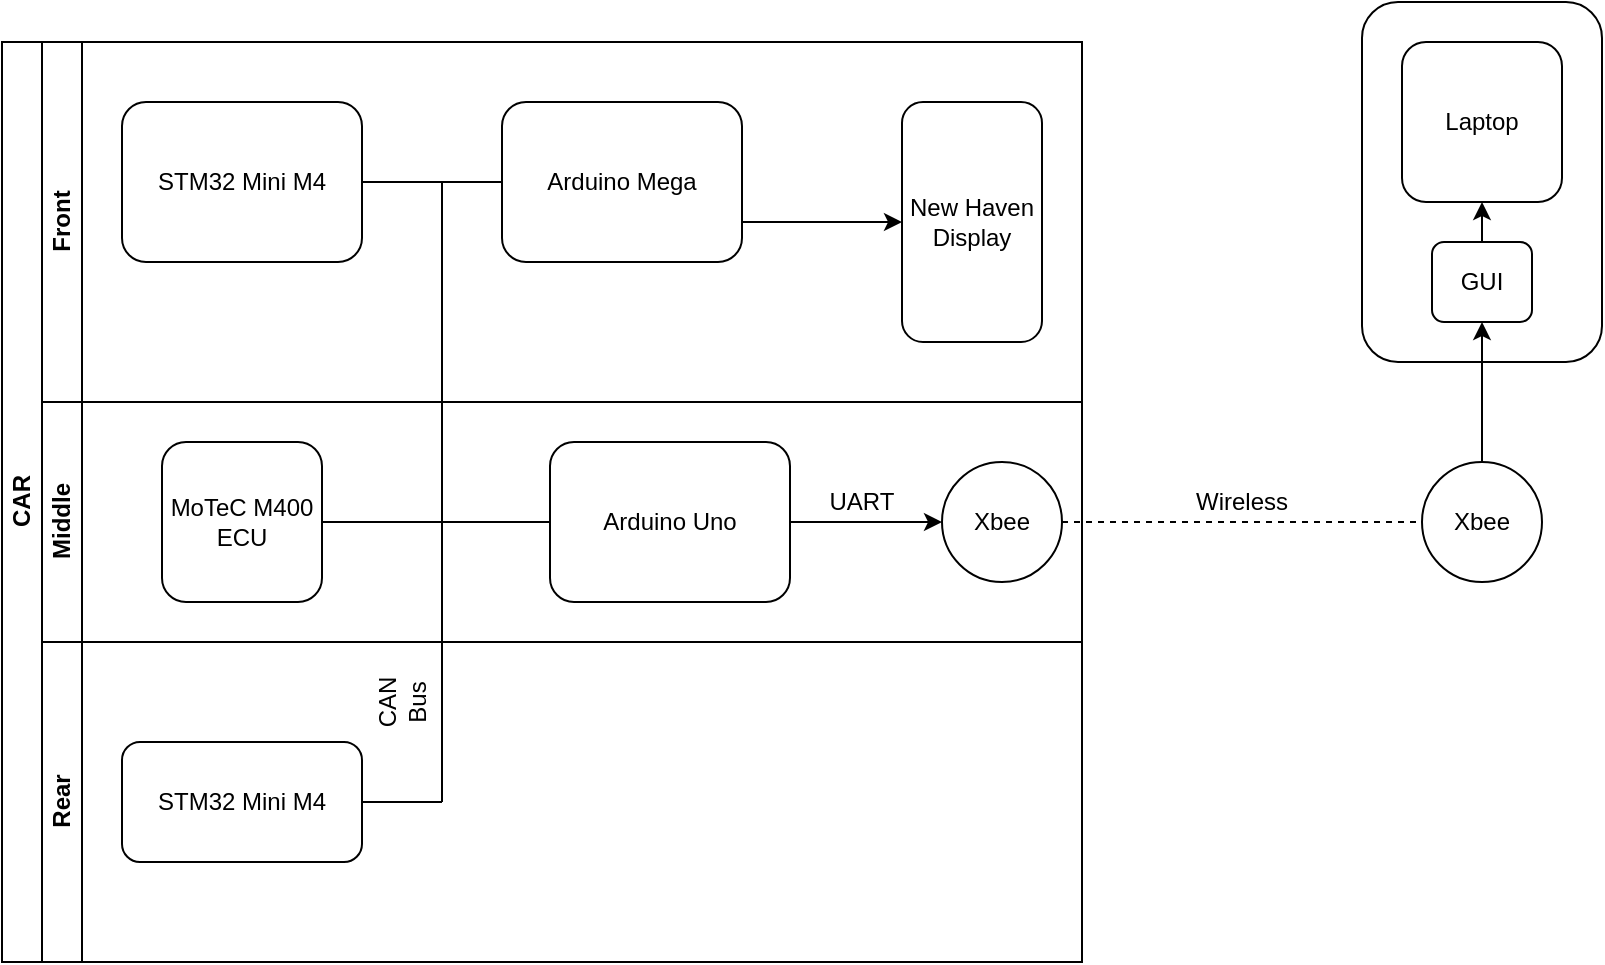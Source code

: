 <mxfile version="13.3.9" type="device"><diagram id="prtHgNgQTEPvFCAcTncT" name="Page-1"><mxGraphModel dx="1038" dy="531" grid="1" gridSize="10" guides="1" tooltips="1" connect="1" arrows="1" fold="1" page="1" pageScale="1" pageWidth="827" pageHeight="1169" math="0" shadow="0"><root><mxCell id="0"/><mxCell id="1" parent="0"/><mxCell id="dNxyNK7c78bLwvsdeMH5-19" value="CAR" style="swimlane;html=1;childLayout=stackLayout;resizeParent=1;resizeParentMax=0;horizontal=0;startSize=20;horizontalStack=0;" parent="1" vertex="1"><mxGeometry x="20" y="100" width="540" height="460" as="geometry"/></mxCell><mxCell id="dNxyNK7c78bLwvsdeMH5-20" value="Front" style="swimlane;html=1;startSize=20;horizontal=0;" parent="dNxyNK7c78bLwvsdeMH5-19" vertex="1"><mxGeometry x="20" width="520" height="180" as="geometry"/></mxCell><mxCell id="n8FNZov37kWvNIoOw06A-23" style="edgeStyle=none;rounded=0;orthogonalLoop=1;jettySize=auto;html=1;exitX=1;exitY=0.75;exitDx=0;exitDy=0;entryX=0;entryY=0.5;entryDx=0;entryDy=0;" parent="dNxyNK7c78bLwvsdeMH5-20" source="n8FNZov37kWvNIoOw06A-7" target="n8FNZov37kWvNIoOw06A-8" edge="1"><mxGeometry relative="1" as="geometry"/></mxCell><mxCell id="n8FNZov37kWvNIoOw06A-7" value="Arduino Mega" style="rounded=1;whiteSpace=wrap;html=1;" parent="dNxyNK7c78bLwvsdeMH5-20" vertex="1"><mxGeometry x="230" y="30" width="120" height="80" as="geometry"/></mxCell><mxCell id="n8FNZov37kWvNIoOw06A-4" value="STM32 Mini M4" style="rounded=1;whiteSpace=wrap;html=1;" parent="dNxyNK7c78bLwvsdeMH5-20" vertex="1"><mxGeometry x="40" y="30" width="120" height="80" as="geometry"/></mxCell><mxCell id="n8FNZov37kWvNIoOw06A-8" value="New Haven Display" style="rounded=1;whiteSpace=wrap;html=1;" parent="dNxyNK7c78bLwvsdeMH5-20" vertex="1"><mxGeometry x="430" y="30" width="70" height="120" as="geometry"/></mxCell><mxCell id="n8FNZov37kWvNIoOw06A-39" value="" style="endArrow=none;html=1;entryX=1;entryY=0.5;entryDx=0;entryDy=0;" parent="dNxyNK7c78bLwvsdeMH5-20" source="n8FNZov37kWvNIoOw06A-7" target="n8FNZov37kWvNIoOw06A-4" edge="1"><mxGeometry width="50" height="50" relative="1" as="geometry"><mxPoint x="350" y="240" as="sourcePoint"/><mxPoint x="400" y="190" as="targetPoint"/></mxGeometry></mxCell><mxCell id="dNxyNK7c78bLwvsdeMH5-21" value="Middle" style="swimlane;html=1;startSize=20;horizontal=0;" parent="dNxyNK7c78bLwvsdeMH5-19" vertex="1"><mxGeometry x="20" y="180" width="520" height="120" as="geometry"/></mxCell><mxCell id="n8FNZov37kWvNIoOw06A-24" style="edgeStyle=none;rounded=0;orthogonalLoop=1;jettySize=auto;html=1;exitX=1;exitY=0.5;exitDx=0;exitDy=0;entryX=0;entryY=0.5;entryDx=0;entryDy=0;" parent="dNxyNK7c78bLwvsdeMH5-21" source="n8FNZov37kWvNIoOw06A-9" target="n8FNZov37kWvNIoOw06A-10" edge="1"><mxGeometry relative="1" as="geometry"/></mxCell><mxCell id="n8FNZov37kWvNIoOw06A-34" value="UART" style="text;html=1;strokeColor=none;fillColor=none;align=center;verticalAlign=middle;whiteSpace=wrap;rounded=0;" parent="dNxyNK7c78bLwvsdeMH5-21" vertex="1"><mxGeometry x="390" y="40" width="40" height="20" as="geometry"/></mxCell><mxCell id="n8FNZov37kWvNIoOw06A-3" value="MoTeC M400&lt;br&gt;ECU" style="whiteSpace=wrap;html=1;aspect=fixed;rounded=1;" parent="dNxyNK7c78bLwvsdeMH5-21" vertex="1"><mxGeometry x="60" y="20" width="80" height="80" as="geometry"/></mxCell><mxCell id="n8FNZov37kWvNIoOw06A-10" value="Xbee" style="ellipse;whiteSpace=wrap;html=1;aspect=fixed;" parent="dNxyNK7c78bLwvsdeMH5-21" vertex="1"><mxGeometry x="450" y="30" width="60" height="60" as="geometry"/></mxCell><mxCell id="n8FNZov37kWvNIoOw06A-9" value="Arduino Uno" style="rounded=1;whiteSpace=wrap;html=1;" parent="dNxyNK7c78bLwvsdeMH5-21" vertex="1"><mxGeometry x="254" y="20" width="120" height="80" as="geometry"/></mxCell><mxCell id="n8FNZov37kWvNIoOw06A-38" value="" style="endArrow=none;html=1;exitX=1;exitY=0.5;exitDx=0;exitDy=0;entryX=0;entryY=0.5;entryDx=0;entryDy=0;" parent="dNxyNK7c78bLwvsdeMH5-21" source="n8FNZov37kWvNIoOw06A-3" target="n8FNZov37kWvNIoOw06A-9" edge="1"><mxGeometry width="50" height="50" relative="1" as="geometry"><mxPoint x="350" y="60" as="sourcePoint"/><mxPoint x="400" y="10" as="targetPoint"/></mxGeometry></mxCell><mxCell id="dNxyNK7c78bLwvsdeMH5-22" value="Rear" style="swimlane;html=1;startSize=20;horizontal=0;" parent="dNxyNK7c78bLwvsdeMH5-19" vertex="1"><mxGeometry x="20" y="300" width="520" height="160" as="geometry"/></mxCell><mxCell id="n8FNZov37kWvNIoOw06A-44" value="CAN Bus" style="text;html=1;strokeColor=none;fillColor=none;align=center;verticalAlign=middle;whiteSpace=wrap;rounded=0;rotation=-90;" parent="dNxyNK7c78bLwvsdeMH5-22" vertex="1"><mxGeometry x="160" y="20" width="40" height="20" as="geometry"/></mxCell><mxCell id="n8FNZov37kWvNIoOw06A-11" value="STM32 Mini M4" style="rounded=1;whiteSpace=wrap;html=1;" parent="dNxyNK7c78bLwvsdeMH5-22" vertex="1"><mxGeometry x="40" y="50" width="120" height="60" as="geometry"/></mxCell><mxCell id="n8FNZov37kWvNIoOw06A-25" value="Laptop" style="whiteSpace=wrap;html=1;aspect=fixed;rounded=1;" parent="1" vertex="1"><mxGeometry x="720" y="100" width="80" height="80" as="geometry"/></mxCell><mxCell id="D7rtNjc_yNDnP2BWkmKL-2" style="edgeStyle=orthogonalEdgeStyle;rounded=0;orthogonalLoop=1;jettySize=auto;html=1;exitX=0.5;exitY=0;exitDx=0;exitDy=0;entryX=0.5;entryY=1;entryDx=0;entryDy=0;" parent="1" source="n8FNZov37kWvNIoOw06A-26" target="D7rtNjc_yNDnP2BWkmKL-1" edge="1"><mxGeometry relative="1" as="geometry"/></mxCell><mxCell id="n8FNZov37kWvNIoOw06A-26" value="Xbee" style="ellipse;whiteSpace=wrap;html=1;aspect=fixed;" parent="1" vertex="1"><mxGeometry x="730" y="310" width="60" height="60" as="geometry"/></mxCell><mxCell id="n8FNZov37kWvNIoOw06A-30" value="" style="endArrow=none;dashed=1;html=1;entryX=0;entryY=0.5;entryDx=0;entryDy=0;exitX=1;exitY=0.5;exitDx=0;exitDy=0;" parent="1" source="n8FNZov37kWvNIoOw06A-10" target="n8FNZov37kWvNIoOw06A-26" edge="1"><mxGeometry width="50" height="50" relative="1" as="geometry"><mxPoint x="610" y="360" as="sourcePoint"/><mxPoint x="660" y="310" as="targetPoint"/></mxGeometry></mxCell><mxCell id="n8FNZov37kWvNIoOw06A-32" value="Wireless" style="text;html=1;strokeColor=none;fillColor=none;align=center;verticalAlign=middle;whiteSpace=wrap;rounded=0;" parent="1" vertex="1"><mxGeometry x="620" y="320" width="40" height="20" as="geometry"/></mxCell><mxCell id="n8FNZov37kWvNIoOw06A-40" value="" style="endArrow=none;html=1;exitX=1;exitY=0.5;exitDx=0;exitDy=0;" parent="1" source="n8FNZov37kWvNIoOw06A-11" edge="1"><mxGeometry width="50" height="50" relative="1" as="geometry"><mxPoint x="390" y="340" as="sourcePoint"/><mxPoint x="240" y="480" as="targetPoint"/></mxGeometry></mxCell><mxCell id="n8FNZov37kWvNIoOw06A-41" value="" style="endArrow=none;html=1;" parent="1" edge="1"><mxGeometry width="50" height="50" relative="1" as="geometry"><mxPoint x="240" y="480" as="sourcePoint"/><mxPoint x="240" y="170" as="targetPoint"/></mxGeometry></mxCell><mxCell id="D7rtNjc_yNDnP2BWkmKL-3" style="edgeStyle=orthogonalEdgeStyle;rounded=0;orthogonalLoop=1;jettySize=auto;html=1;exitX=0.5;exitY=0;exitDx=0;exitDy=0;entryX=0.5;entryY=1;entryDx=0;entryDy=0;" parent="1" source="D7rtNjc_yNDnP2BWkmKL-1" target="n8FNZov37kWvNIoOw06A-25" edge="1"><mxGeometry relative="1" as="geometry"/></mxCell><mxCell id="D7rtNjc_yNDnP2BWkmKL-1" value="GUI" style="rounded=1;whiteSpace=wrap;html=1;" parent="1" vertex="1"><mxGeometry x="735" y="200" width="50" height="40" as="geometry"/></mxCell><mxCell id="NxrDb2ijxULO_pMtGCY8-7" value="" style="rounded=1;whiteSpace=wrap;html=1;shadow=0;glass=0;sketch=0;fillColor=none;" vertex="1" parent="1"><mxGeometry x="700" y="80" width="120" height="180" as="geometry"/></mxCell></root></mxGraphModel></diagram></mxfile>